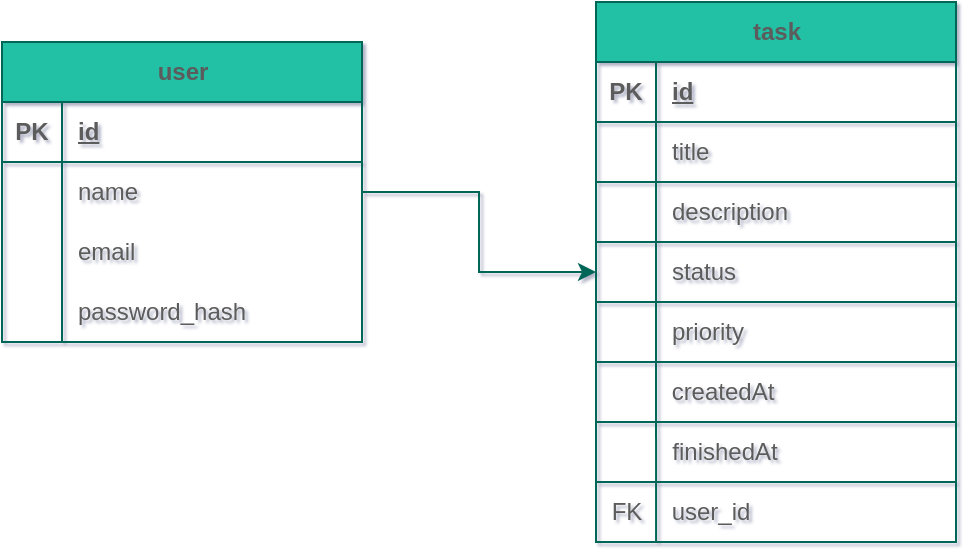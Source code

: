 <mxfile version="28.1.2">
  <diagram name="Página-1" id="6GXA45VYGZdzCstkFLX8">
    <mxGraphModel dx="1226" dy="736" grid="0" gridSize="10" guides="1" tooltips="1" connect="1" arrows="1" fold="1" page="1" pageScale="1" pageWidth="827" pageHeight="1169" math="0" shadow="1">
      <root>
        <mxCell id="0" />
        <mxCell id="1" parent="0" />
        <mxCell id="5i25pPGUhfYTIzMotlvX-51" value="" style="edgeStyle=orthogonalEdgeStyle;rounded=0;orthogonalLoop=1;jettySize=auto;html=1;exitX=1;exitY=0.5;exitDx=0;exitDy=0;labelBackgroundColor=none;fontColor=default;strokeColor=#006658;" edge="1" parent="1" source="5i25pPGUhfYTIzMotlvX-22" target="5i25pPGUhfYTIzMotlvX-35">
          <mxGeometry relative="1" as="geometry">
            <mxPoint x="293" y="505.059" as="sourcePoint" />
          </mxGeometry>
        </mxCell>
        <object label="task" criatedAt="&#xa;" finishedAt="" id="5i25pPGUhfYTIzMotlvX-35">
          <mxCell style="shape=table;startSize=30;container=1;collapsible=1;childLayout=tableLayout;fixedRows=1;rowLines=10;fontStyle=1;align=center;resizeLast=1;html=1;labelBackgroundColor=none;fillColor=#21C0A5;strokeColor=#006658;fontColor=#5C5C5C;rounded=0;" vertex="1" parent="1">
            <mxGeometry x="367" y="470" width="180" height="270" as="geometry" />
          </mxCell>
        </object>
        <mxCell id="5i25pPGUhfYTIzMotlvX-36" value="" style="shape=tableRow;horizontal=0;startSize=0;swimlaneHead=0;swimlaneBody=0;fillColor=none;collapsible=0;dropTarget=0;points=[[0,0.5],[1,0.5]];portConstraint=eastwest;top=0;left=0;right=0;bottom=1;labelBackgroundColor=none;strokeColor=#006658;fontColor=#5C5C5C;rounded=0;" vertex="1" parent="5i25pPGUhfYTIzMotlvX-35">
          <mxGeometry y="30" width="180" height="30" as="geometry" />
        </mxCell>
        <mxCell id="5i25pPGUhfYTIzMotlvX-37" value="PK" style="shape=partialRectangle;connectable=0;fillColor=none;top=0;left=0;bottom=0;right=0;fontStyle=1;overflow=hidden;whiteSpace=wrap;html=1;labelBackgroundColor=none;strokeColor=#006658;fontColor=#5C5C5C;rounded=0;" vertex="1" parent="5i25pPGUhfYTIzMotlvX-36">
          <mxGeometry width="30" height="30" as="geometry">
            <mxRectangle width="30" height="30" as="alternateBounds" />
          </mxGeometry>
        </mxCell>
        <mxCell id="5i25pPGUhfYTIzMotlvX-38" value="id" style="shape=partialRectangle;connectable=0;fillColor=none;top=0;left=0;bottom=0;right=0;align=left;spacingLeft=6;fontStyle=5;overflow=hidden;whiteSpace=wrap;html=1;labelBackgroundColor=none;strokeColor=#006658;fontColor=#5C5C5C;rounded=0;" vertex="1" parent="5i25pPGUhfYTIzMotlvX-36">
          <mxGeometry x="30" width="150" height="30" as="geometry">
            <mxRectangle width="150" height="30" as="alternateBounds" />
          </mxGeometry>
        </mxCell>
        <mxCell id="5i25pPGUhfYTIzMotlvX-39" value="" style="shape=tableRow;horizontal=0;startSize=0;swimlaneHead=0;swimlaneBody=0;fillColor=none;collapsible=0;dropTarget=0;points=[[0,0.5],[1,0.5]];portConstraint=eastwest;top=0;left=0;right=0;bottom=0;labelBackgroundColor=none;strokeColor=#006658;fontColor=#5C5C5C;rounded=0;" vertex="1" parent="5i25pPGUhfYTIzMotlvX-35">
          <mxGeometry y="60" width="180" height="30" as="geometry" />
        </mxCell>
        <mxCell id="5i25pPGUhfYTIzMotlvX-40" value="" style="shape=partialRectangle;connectable=0;fillColor=none;top=0;left=0;bottom=0;right=0;editable=1;overflow=hidden;whiteSpace=wrap;html=1;labelBackgroundColor=none;strokeColor=#006658;fontColor=#5C5C5C;rounded=0;" vertex="1" parent="5i25pPGUhfYTIzMotlvX-39">
          <mxGeometry width="30" height="30" as="geometry">
            <mxRectangle width="30" height="30" as="alternateBounds" />
          </mxGeometry>
        </mxCell>
        <mxCell id="5i25pPGUhfYTIzMotlvX-41" value="title" style="shape=partialRectangle;connectable=0;fillColor=none;top=0;left=0;bottom=0;right=0;align=left;spacingLeft=6;overflow=hidden;whiteSpace=wrap;html=1;labelBackgroundColor=none;strokeColor=#006658;fontColor=#5C5C5C;rounded=0;" vertex="1" parent="5i25pPGUhfYTIzMotlvX-39">
          <mxGeometry x="30" width="150" height="30" as="geometry">
            <mxRectangle width="150" height="30" as="alternateBounds" />
          </mxGeometry>
        </mxCell>
        <mxCell id="5i25pPGUhfYTIzMotlvX-42" value="" style="shape=tableRow;horizontal=0;startSize=0;swimlaneHead=0;swimlaneBody=0;fillColor=none;collapsible=0;dropTarget=0;points=[[0,0.5],[1,0.5]];portConstraint=eastwest;top=0;left=0;right=0;bottom=0;labelBackgroundColor=none;strokeColor=#006658;fontColor=#5C5C5C;rounded=0;" vertex="1" parent="5i25pPGUhfYTIzMotlvX-35">
          <mxGeometry y="90" width="180" height="30" as="geometry" />
        </mxCell>
        <mxCell id="5i25pPGUhfYTIzMotlvX-43" value="" style="shape=partialRectangle;connectable=0;fillColor=none;top=0;left=0;bottom=0;right=0;editable=1;overflow=hidden;whiteSpace=wrap;html=1;labelBackgroundColor=none;strokeColor=#006658;fontColor=#5C5C5C;rounded=0;" vertex="1" parent="5i25pPGUhfYTIzMotlvX-42">
          <mxGeometry width="30" height="30" as="geometry">
            <mxRectangle width="30" height="30" as="alternateBounds" />
          </mxGeometry>
        </mxCell>
        <mxCell id="5i25pPGUhfYTIzMotlvX-44" value="description" style="shape=partialRectangle;connectable=0;fillColor=none;top=0;left=0;bottom=0;right=0;align=left;spacingLeft=6;overflow=hidden;whiteSpace=wrap;html=1;labelBackgroundColor=none;strokeColor=#006658;fontColor=#5C5C5C;rounded=0;" vertex="1" parent="5i25pPGUhfYTIzMotlvX-42">
          <mxGeometry x="30" width="150" height="30" as="geometry">
            <mxRectangle width="150" height="30" as="alternateBounds" />
          </mxGeometry>
        </mxCell>
        <mxCell id="5i25pPGUhfYTIzMotlvX-45" value="" style="shape=tableRow;horizontal=0;startSize=0;swimlaneHead=0;swimlaneBody=0;fillColor=none;collapsible=0;dropTarget=0;points=[[0,0.5],[1,0.5]];portConstraint=eastwest;top=0;left=0;right=0;bottom=0;labelBackgroundColor=none;strokeColor=#006658;fontColor=#5C5C5C;rounded=0;" vertex="1" parent="5i25pPGUhfYTIzMotlvX-35">
          <mxGeometry y="120" width="180" height="30" as="geometry" />
        </mxCell>
        <mxCell id="5i25pPGUhfYTIzMotlvX-46" value="" style="shape=partialRectangle;connectable=0;fillColor=none;top=0;left=0;bottom=0;right=0;editable=1;overflow=hidden;whiteSpace=wrap;html=1;labelBackgroundColor=none;strokeColor=#006658;fontColor=#5C5C5C;rounded=0;" vertex="1" parent="5i25pPGUhfYTIzMotlvX-45">
          <mxGeometry width="30" height="30" as="geometry">
            <mxRectangle width="30" height="30" as="alternateBounds" />
          </mxGeometry>
        </mxCell>
        <mxCell id="5i25pPGUhfYTIzMotlvX-47" value="status" style="shape=partialRectangle;connectable=0;fillColor=none;top=0;left=0;bottom=0;right=0;align=left;spacingLeft=6;overflow=hidden;whiteSpace=wrap;html=1;labelBackgroundColor=none;strokeColor=#006658;fontColor=#5C5C5C;rounded=0;" vertex="1" parent="5i25pPGUhfYTIzMotlvX-45">
          <mxGeometry x="30" width="150" height="30" as="geometry">
            <mxRectangle width="150" height="30" as="alternateBounds" />
          </mxGeometry>
        </mxCell>
        <mxCell id="5i25pPGUhfYTIzMotlvX-48" value="" style="shape=tableRow;horizontal=0;startSize=0;swimlaneHead=0;swimlaneBody=0;fillColor=none;collapsible=0;dropTarget=0;points=[[0,0.5],[1,0.5]];portConstraint=eastwest;top=0;left=0;right=0;bottom=0;labelBackgroundColor=none;strokeColor=#006658;fontColor=#5C5C5C;rounded=0;" vertex="1" parent="5i25pPGUhfYTIzMotlvX-35">
          <mxGeometry y="150" width="180" height="30" as="geometry" />
        </mxCell>
        <mxCell id="5i25pPGUhfYTIzMotlvX-49" value="" style="shape=partialRectangle;connectable=0;fillColor=none;top=0;left=0;bottom=0;right=0;editable=1;overflow=hidden;whiteSpace=wrap;html=1;labelBackgroundColor=none;strokeColor=#006658;fontColor=#5C5C5C;rounded=0;" vertex="1" parent="5i25pPGUhfYTIzMotlvX-48">
          <mxGeometry width="30" height="30" as="geometry">
            <mxRectangle width="30" height="30" as="alternateBounds" />
          </mxGeometry>
        </mxCell>
        <mxCell id="5i25pPGUhfYTIzMotlvX-50" value="priority" style="shape=partialRectangle;connectable=0;fillColor=none;top=0;left=0;bottom=0;right=0;align=left;spacingLeft=6;overflow=hidden;whiteSpace=wrap;html=1;labelBackgroundColor=none;strokeColor=#006658;fontColor=#5C5C5C;rounded=0;" vertex="1" parent="5i25pPGUhfYTIzMotlvX-48">
          <mxGeometry x="30" width="150" height="30" as="geometry">
            <mxRectangle width="150" height="30" as="alternateBounds" />
          </mxGeometry>
        </mxCell>
        <mxCell id="5i25pPGUhfYTIzMotlvX-18" value="user" style="shape=table;startSize=30;container=1;collapsible=1;childLayout=tableLayout;fixedRows=1;rowLines=0;fontStyle=1;align=center;resizeLast=1;html=1;labelBackgroundColor=none;fillColor=#21C0A5;strokeColor=#006658;fontColor=#5C5C5C;rounded=0;" vertex="1" parent="1">
          <mxGeometry x="70" y="490" width="180" height="150" as="geometry" />
        </mxCell>
        <mxCell id="5i25pPGUhfYTIzMotlvX-19" value="" style="shape=tableRow;horizontal=0;startSize=0;swimlaneHead=0;swimlaneBody=0;fillColor=none;collapsible=0;dropTarget=0;points=[[0,0.5],[1,0.5]];portConstraint=eastwest;top=0;left=0;right=0;bottom=1;labelBackgroundColor=none;strokeColor=#006658;fontColor=#5C5C5C;rounded=0;" vertex="1" parent="5i25pPGUhfYTIzMotlvX-18">
          <mxGeometry y="30" width="180" height="30" as="geometry" />
        </mxCell>
        <mxCell id="5i25pPGUhfYTIzMotlvX-20" value="PK" style="shape=partialRectangle;connectable=0;fillColor=none;top=0;left=0;bottom=0;right=0;fontStyle=1;overflow=hidden;whiteSpace=wrap;html=1;labelBackgroundColor=none;strokeColor=#006658;fontColor=#5C5C5C;rounded=0;" vertex="1" parent="5i25pPGUhfYTIzMotlvX-19">
          <mxGeometry width="30" height="30" as="geometry">
            <mxRectangle width="30" height="30" as="alternateBounds" />
          </mxGeometry>
        </mxCell>
        <mxCell id="5i25pPGUhfYTIzMotlvX-21" value="id" style="shape=partialRectangle;connectable=0;fillColor=none;top=0;left=0;bottom=0;right=0;align=left;spacingLeft=6;fontStyle=5;overflow=hidden;whiteSpace=wrap;html=1;labelBackgroundColor=none;strokeColor=#006658;fontColor=#5C5C5C;rounded=0;" vertex="1" parent="5i25pPGUhfYTIzMotlvX-19">
          <mxGeometry x="30" width="150" height="30" as="geometry">
            <mxRectangle width="150" height="30" as="alternateBounds" />
          </mxGeometry>
        </mxCell>
        <mxCell id="5i25pPGUhfYTIzMotlvX-22" value="" style="shape=tableRow;horizontal=0;startSize=0;swimlaneHead=0;swimlaneBody=0;fillColor=none;collapsible=0;dropTarget=0;points=[[0,0.5],[1,0.5]];portConstraint=eastwest;top=0;left=0;right=0;bottom=0;labelBackgroundColor=none;strokeColor=#006658;fontColor=#5C5C5C;rounded=0;" vertex="1" parent="5i25pPGUhfYTIzMotlvX-18">
          <mxGeometry y="60" width="180" height="30" as="geometry" />
        </mxCell>
        <mxCell id="5i25pPGUhfYTIzMotlvX-23" value="" style="shape=partialRectangle;connectable=0;fillColor=none;top=0;left=0;bottom=0;right=0;editable=1;overflow=hidden;whiteSpace=wrap;html=1;labelBackgroundColor=none;strokeColor=#006658;fontColor=#5C5C5C;rounded=0;" vertex="1" parent="5i25pPGUhfYTIzMotlvX-22">
          <mxGeometry width="30" height="30" as="geometry">
            <mxRectangle width="30" height="30" as="alternateBounds" />
          </mxGeometry>
        </mxCell>
        <mxCell id="5i25pPGUhfYTIzMotlvX-24" value="name" style="shape=partialRectangle;connectable=0;fillColor=none;top=0;left=0;bottom=0;right=0;align=left;spacingLeft=6;overflow=hidden;whiteSpace=wrap;html=1;labelBackgroundColor=none;strokeColor=#006658;fontColor=#5C5C5C;rounded=0;" vertex="1" parent="5i25pPGUhfYTIzMotlvX-22">
          <mxGeometry x="30" width="150" height="30" as="geometry">
            <mxRectangle width="150" height="30" as="alternateBounds" />
          </mxGeometry>
        </mxCell>
        <mxCell id="5i25pPGUhfYTIzMotlvX-32" value="" style="shape=tableRow;horizontal=0;startSize=0;swimlaneHead=0;swimlaneBody=0;fillColor=none;collapsible=0;dropTarget=0;points=[[0,0.5],[1,0.5]];portConstraint=eastwest;top=0;left=0;right=0;bottom=0;labelBackgroundColor=none;strokeColor=#006658;fontColor=#5C5C5C;rounded=0;" vertex="1" parent="5i25pPGUhfYTIzMotlvX-18">
          <mxGeometry y="90" width="180" height="30" as="geometry" />
        </mxCell>
        <mxCell id="5i25pPGUhfYTIzMotlvX-33" value="" style="shape=partialRectangle;connectable=0;fillColor=none;top=0;left=0;bottom=0;right=0;editable=1;overflow=hidden;whiteSpace=wrap;html=1;labelBackgroundColor=none;strokeColor=#006658;fontColor=#5C5C5C;rounded=0;" vertex="1" parent="5i25pPGUhfYTIzMotlvX-32">
          <mxGeometry width="30" height="30" as="geometry">
            <mxRectangle width="30" height="30" as="alternateBounds" />
          </mxGeometry>
        </mxCell>
        <mxCell id="5i25pPGUhfYTIzMotlvX-34" value="email" style="shape=partialRectangle;connectable=0;fillColor=none;top=0;left=0;bottom=0;right=0;align=left;spacingLeft=6;overflow=hidden;whiteSpace=wrap;html=1;labelBackgroundColor=none;strokeColor=#006658;fontColor=#5C5C5C;rounded=0;" vertex="1" parent="5i25pPGUhfYTIzMotlvX-32">
          <mxGeometry x="30" width="150" height="30" as="geometry">
            <mxRectangle width="150" height="30" as="alternateBounds" />
          </mxGeometry>
        </mxCell>
        <mxCell id="5i25pPGUhfYTIzMotlvX-25" value="" style="shape=tableRow;horizontal=0;startSize=0;swimlaneHead=0;swimlaneBody=0;fillColor=none;collapsible=0;dropTarget=0;points=[[0,0.5],[1,0.5]];portConstraint=eastwest;top=0;left=0;right=0;bottom=0;labelBackgroundColor=none;strokeColor=#006658;fontColor=#5C5C5C;rounded=0;" vertex="1" parent="5i25pPGUhfYTIzMotlvX-18">
          <mxGeometry y="120" width="180" height="30" as="geometry" />
        </mxCell>
        <mxCell id="5i25pPGUhfYTIzMotlvX-26" value="" style="shape=partialRectangle;connectable=0;fillColor=none;top=0;left=0;bottom=0;right=0;editable=1;overflow=hidden;whiteSpace=wrap;html=1;labelBackgroundColor=none;strokeColor=#006658;fontColor=#5C5C5C;rounded=0;" vertex="1" parent="5i25pPGUhfYTIzMotlvX-25">
          <mxGeometry width="30" height="30" as="geometry">
            <mxRectangle width="30" height="30" as="alternateBounds" />
          </mxGeometry>
        </mxCell>
        <mxCell id="5i25pPGUhfYTIzMotlvX-27" value="password_hash" style="shape=partialRectangle;connectable=0;fillColor=none;top=0;left=0;bottom=0;right=0;align=left;spacingLeft=6;overflow=hidden;whiteSpace=wrap;html=1;labelBackgroundColor=none;strokeColor=#006658;fontColor=#5C5C5C;rounded=0;" vertex="1" parent="5i25pPGUhfYTIzMotlvX-25">
          <mxGeometry x="30" width="150" height="30" as="geometry">
            <mxRectangle width="150" height="30" as="alternateBounds" />
          </mxGeometry>
        </mxCell>
        <mxCell id="5i25pPGUhfYTIzMotlvX-150" value="" style="endArrow=none;html=1;rounded=0;labelBackgroundColor=none;fontColor=default;strokeColor=#006658;" edge="1" parent="1">
          <mxGeometry relative="1" as="geometry">
            <mxPoint x="367" y="650" as="sourcePoint" />
            <mxPoint x="547" y="650" as="targetPoint" />
          </mxGeometry>
        </mxCell>
        <mxCell id="5i25pPGUhfYTIzMotlvX-153" value="" style="endArrow=none;html=1;rounded=0;exitX=0.876;exitY=1.003;exitDx=0;exitDy=0;exitPerimeter=0;labelBackgroundColor=none;fontColor=default;strokeColor=#006658;" edge="1" parent="1" source="5i25pPGUhfYTIzMotlvX-161">
          <mxGeometry relative="1" as="geometry">
            <mxPoint x="397" y="742" as="sourcePoint" />
            <mxPoint x="397" y="650.333" as="targetPoint" />
          </mxGeometry>
        </mxCell>
        <mxCell id="5i25pPGUhfYTIzMotlvX-154" value="" style="endArrow=none;html=1;rounded=0;labelBackgroundColor=none;fontColor=default;strokeColor=#006658;" edge="1" parent="1">
          <mxGeometry relative="1" as="geometry">
            <mxPoint x="367" y="680" as="sourcePoint" />
            <mxPoint x="547" y="680" as="targetPoint" />
          </mxGeometry>
        </mxCell>
        <mxCell id="5i25pPGUhfYTIzMotlvX-155" value="" style="endArrow=none;html=1;rounded=0;labelBackgroundColor=none;fontColor=default;strokeColor=#006658;" edge="1" parent="1">
          <mxGeometry relative="1" as="geometry">
            <mxPoint x="367" y="710" as="sourcePoint" />
            <mxPoint x="547" y="710" as="targetPoint" />
          </mxGeometry>
        </mxCell>
        <mxCell id="5i25pPGUhfYTIzMotlvX-156" value="" style="endArrow=none;html=1;rounded=0;labelBackgroundColor=none;fontColor=default;strokeColor=#006658;" edge="1" parent="1">
          <mxGeometry relative="1" as="geometry">
            <mxPoint x="367" y="740" as="sourcePoint" />
            <mxPoint x="547" y="740" as="targetPoint" />
          </mxGeometry>
        </mxCell>
        <mxCell id="5i25pPGUhfYTIzMotlvX-158" value="createdAt" style="text;html=1;align=center;verticalAlign=middle;resizable=0;points=[];autosize=1;strokeColor=none;fillColor=none;labelBackgroundColor=none;fontColor=#5C5C5C;rounded=0;" vertex="1" parent="1">
          <mxGeometry x="395" y="650" width="70" height="30" as="geometry" />
        </mxCell>
        <mxCell id="5i25pPGUhfYTIzMotlvX-159" value="finishedAt" style="text;html=1;align=center;verticalAlign=middle;resizable=0;points=[];autosize=1;strokeColor=none;fillColor=none;labelBackgroundColor=none;fontColor=#5C5C5C;rounded=0;" vertex="1" parent="1">
          <mxGeometry x="391" y="680" width="80" height="30" as="geometry" />
        </mxCell>
        <mxCell id="5i25pPGUhfYTIzMotlvX-160" value="user_id" style="text;html=1;align=center;verticalAlign=middle;resizable=0;points=[];autosize=1;strokeColor=none;fillColor=none;labelBackgroundColor=none;fontColor=#5C5C5C;rounded=0;" vertex="1" parent="1">
          <mxGeometry x="394" y="710" width="60" height="30" as="geometry" />
        </mxCell>
        <mxCell id="5i25pPGUhfYTIzMotlvX-161" value="FK" style="text;html=1;align=center;verticalAlign=middle;resizable=0;points=[];autosize=1;strokeColor=none;fillColor=none;labelBackgroundColor=none;fontColor=#5C5C5C;rounded=0;" vertex="1" parent="1">
          <mxGeometry x="362" y="710" width="40" height="30" as="geometry" />
        </mxCell>
      </root>
    </mxGraphModel>
  </diagram>
</mxfile>
